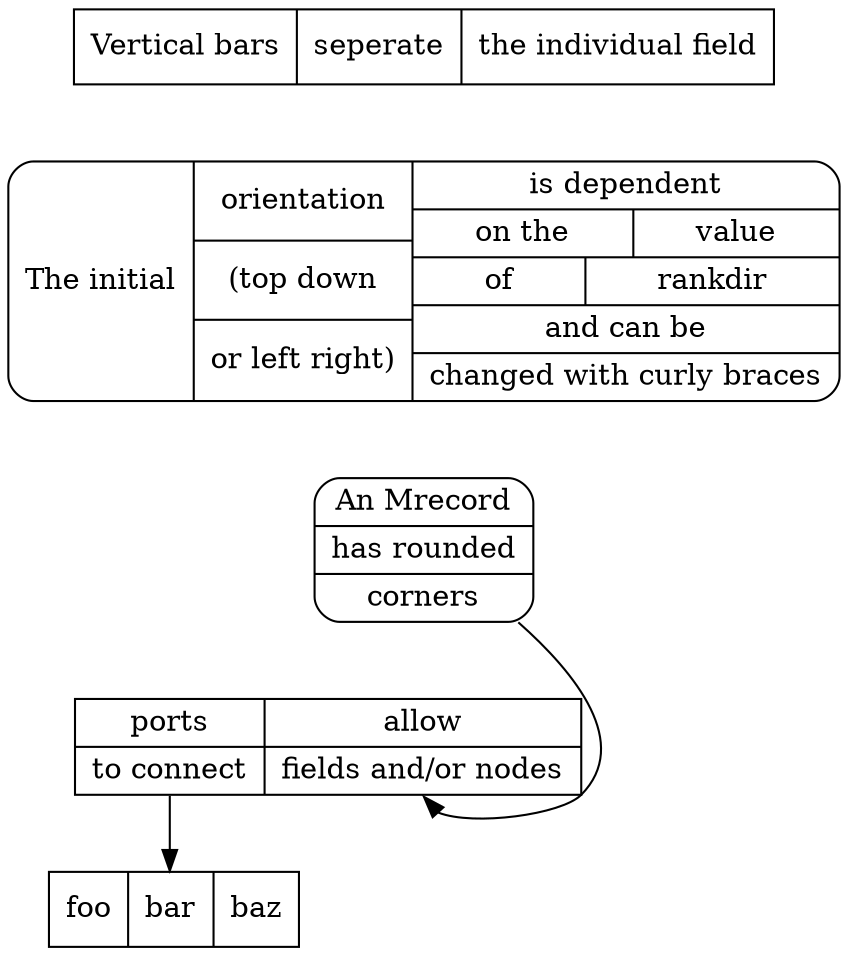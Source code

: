 digraph RecordShapedNodes {

   rec_horizontal [ shape=record label="Vertical bars|seperate|the individual field" ]

   rec_vertical   [ shape=record style=rounded label="The initial|{orientation|(top down|or left right)}|{is dependent|{on the|value}|{of|rankdir}|and can be|changed with curly braces}}"]

   rec_Mrecord    [ shape=Mrecord label="{An Mrecord|has rounded|corners}" ]

   rec_ports_1    [ shape=record  label="{ports|<from_2>to connect}|{allow|<to_1>fields and/or nodes}" ]

   rec_ports_2    [ shape=record  label="foo|<to_2>bar|baz}" ]

   rec_horizontal -> rec_vertical -> rec_Mrecord[ style=invis ]

   rec_Mrecord -> rec_ports_1:to_1
   rec_ports_1:from_2 -> rec_ports_2:to_2

}